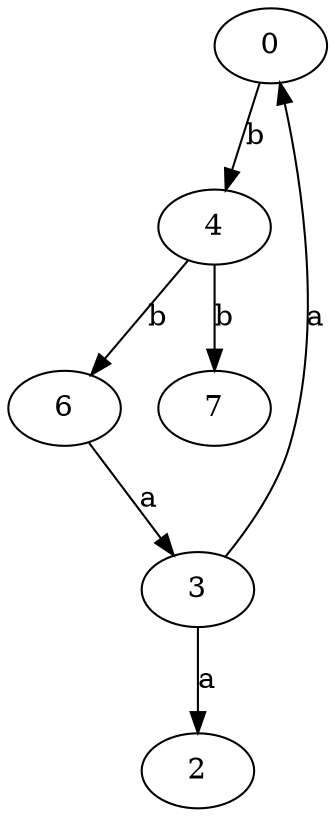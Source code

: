 strict digraph  {
0;
2;
3;
4;
6;
7;
0 -> 4  [label=b];
3 -> 0  [label=a];
3 -> 2  [label=a];
4 -> 6  [label=b];
4 -> 7  [label=b];
6 -> 3  [label=a];
}
